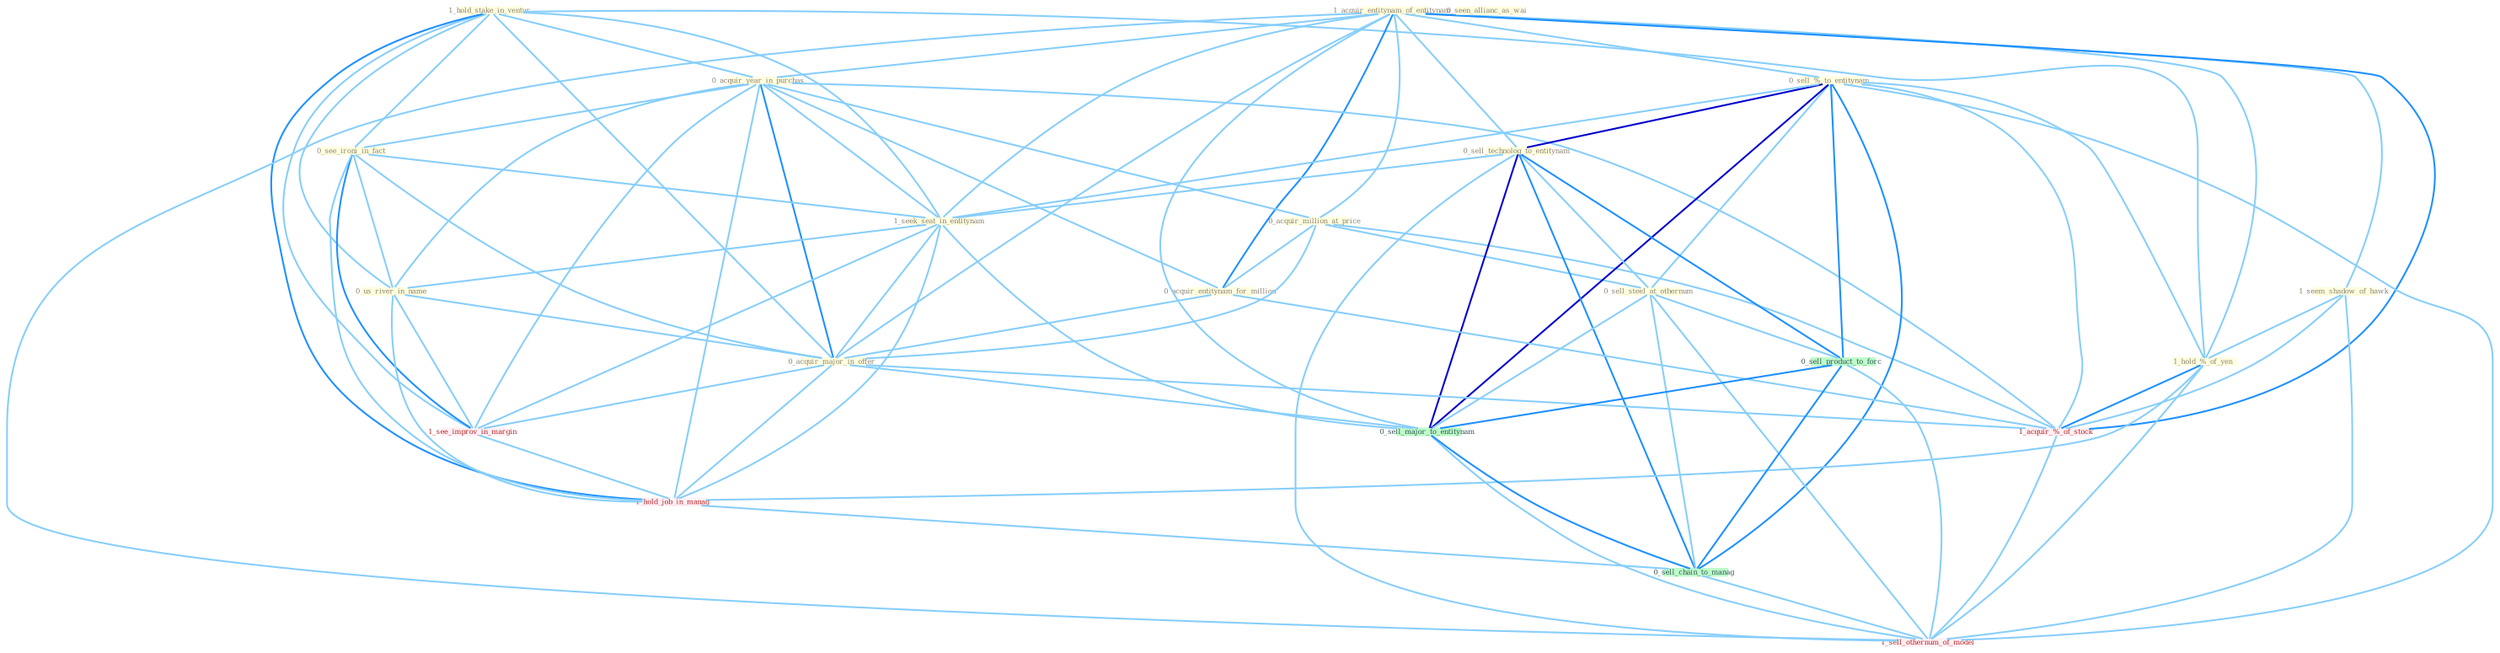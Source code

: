 Graph G{ 
    node
    [shape=polygon,style=filled,width=.5,height=.06,color="#BDFCC9",fixedsize=true,fontsize=4,
    fontcolor="#2f4f4f"];
    {node
    [color="#ffffe0", fontcolor="#8b7d6b"] "1_hold_stake_in_ventur " "1_acquir_entitynam_of_entitynam " "0_seen_allianc_as_wai " "0_acquir_year_in_purchas " "1_seem_shadow_of_hawk " "0_see_ironi_in_fact " "0_acquir_million_at_price " "0_sell_%_to_entitynam " "0_sell_technolog_to_entitynam " "1_seek_seat_in_entitynam " "0_acquir_entitynam_for_million " "0_us_river_in_name " "1_hold_%_of_yen " "0_acquir_major_in_offer " "0_sell_steel_at_othernum "}
{node [color="#fff0f5", fontcolor="#b22222"] "1_see_improv_in_margin " "1_acquir_%_of_stock " "1_hold_job_in_manag " "1_sell_othernum_of_model "}
edge [color="#B0E2FF"];

	"1_hold_stake_in_ventur " -- "0_acquir_year_in_purchas " [w="1", color="#87cefa" ];
	"1_hold_stake_in_ventur " -- "0_see_ironi_in_fact " [w="1", color="#87cefa" ];
	"1_hold_stake_in_ventur " -- "1_seek_seat_in_entitynam " [w="1", color="#87cefa" ];
	"1_hold_stake_in_ventur " -- "0_us_river_in_name " [w="1", color="#87cefa" ];
	"1_hold_stake_in_ventur " -- "1_hold_%_of_yen " [w="1", color="#87cefa" ];
	"1_hold_stake_in_ventur " -- "0_acquir_major_in_offer " [w="1", color="#87cefa" ];
	"1_hold_stake_in_ventur " -- "1_see_improv_in_margin " [w="1", color="#87cefa" ];
	"1_hold_stake_in_ventur " -- "1_hold_job_in_manag " [w="2", color="#1e90ff" , len=0.8];
	"1_acquir_entitynam_of_entitynam " -- "0_acquir_year_in_purchas " [w="1", color="#87cefa" ];
	"1_acquir_entitynam_of_entitynam " -- "1_seem_shadow_of_hawk " [w="1", color="#87cefa" ];
	"1_acquir_entitynam_of_entitynam " -- "0_acquir_million_at_price " [w="1", color="#87cefa" ];
	"1_acquir_entitynam_of_entitynam " -- "0_sell_%_to_entitynam " [w="1", color="#87cefa" ];
	"1_acquir_entitynam_of_entitynam " -- "0_sell_technolog_to_entitynam " [w="1", color="#87cefa" ];
	"1_acquir_entitynam_of_entitynam " -- "1_seek_seat_in_entitynam " [w="1", color="#87cefa" ];
	"1_acquir_entitynam_of_entitynam " -- "0_acquir_entitynam_for_million " [w="2", color="#1e90ff" , len=0.8];
	"1_acquir_entitynam_of_entitynam " -- "1_hold_%_of_yen " [w="1", color="#87cefa" ];
	"1_acquir_entitynam_of_entitynam " -- "0_acquir_major_in_offer " [w="1", color="#87cefa" ];
	"1_acquir_entitynam_of_entitynam " -- "1_acquir_%_of_stock " [w="2", color="#1e90ff" , len=0.8];
	"1_acquir_entitynam_of_entitynam " -- "0_sell_major_to_entitynam " [w="1", color="#87cefa" ];
	"1_acquir_entitynam_of_entitynam " -- "1_sell_othernum_of_model " [w="1", color="#87cefa" ];
	"0_acquir_year_in_purchas " -- "0_see_ironi_in_fact " [w="1", color="#87cefa" ];
	"0_acquir_year_in_purchas " -- "0_acquir_million_at_price " [w="1", color="#87cefa" ];
	"0_acquir_year_in_purchas " -- "1_seek_seat_in_entitynam " [w="1", color="#87cefa" ];
	"0_acquir_year_in_purchas " -- "0_acquir_entitynam_for_million " [w="1", color="#87cefa" ];
	"0_acquir_year_in_purchas " -- "0_us_river_in_name " [w="1", color="#87cefa" ];
	"0_acquir_year_in_purchas " -- "0_acquir_major_in_offer " [w="2", color="#1e90ff" , len=0.8];
	"0_acquir_year_in_purchas " -- "1_see_improv_in_margin " [w="1", color="#87cefa" ];
	"0_acquir_year_in_purchas " -- "1_acquir_%_of_stock " [w="1", color="#87cefa" ];
	"0_acquir_year_in_purchas " -- "1_hold_job_in_manag " [w="1", color="#87cefa" ];
	"1_seem_shadow_of_hawk " -- "1_hold_%_of_yen " [w="1", color="#87cefa" ];
	"1_seem_shadow_of_hawk " -- "1_acquir_%_of_stock " [w="1", color="#87cefa" ];
	"1_seem_shadow_of_hawk " -- "1_sell_othernum_of_model " [w="1", color="#87cefa" ];
	"0_see_ironi_in_fact " -- "1_seek_seat_in_entitynam " [w="1", color="#87cefa" ];
	"0_see_ironi_in_fact " -- "0_us_river_in_name " [w="1", color="#87cefa" ];
	"0_see_ironi_in_fact " -- "0_acquir_major_in_offer " [w="1", color="#87cefa" ];
	"0_see_ironi_in_fact " -- "1_see_improv_in_margin " [w="2", color="#1e90ff" , len=0.8];
	"0_see_ironi_in_fact " -- "1_hold_job_in_manag " [w="1", color="#87cefa" ];
	"0_acquir_million_at_price " -- "0_acquir_entitynam_for_million " [w="1", color="#87cefa" ];
	"0_acquir_million_at_price " -- "0_acquir_major_in_offer " [w="1", color="#87cefa" ];
	"0_acquir_million_at_price " -- "0_sell_steel_at_othernum " [w="1", color="#87cefa" ];
	"0_acquir_million_at_price " -- "1_acquir_%_of_stock " [w="1", color="#87cefa" ];
	"0_sell_%_to_entitynam " -- "0_sell_technolog_to_entitynam " [w="3", color="#0000cd" , len=0.6];
	"0_sell_%_to_entitynam " -- "1_seek_seat_in_entitynam " [w="1", color="#87cefa" ];
	"0_sell_%_to_entitynam " -- "1_hold_%_of_yen " [w="1", color="#87cefa" ];
	"0_sell_%_to_entitynam " -- "0_sell_steel_at_othernum " [w="1", color="#87cefa" ];
	"0_sell_%_to_entitynam " -- "1_acquir_%_of_stock " [w="1", color="#87cefa" ];
	"0_sell_%_to_entitynam " -- "0_sell_product_to_forc " [w="2", color="#1e90ff" , len=0.8];
	"0_sell_%_to_entitynam " -- "0_sell_major_to_entitynam " [w="3", color="#0000cd" , len=0.6];
	"0_sell_%_to_entitynam " -- "0_sell_chain_to_manag " [w="2", color="#1e90ff" , len=0.8];
	"0_sell_%_to_entitynam " -- "1_sell_othernum_of_model " [w="1", color="#87cefa" ];
	"0_sell_technolog_to_entitynam " -- "1_seek_seat_in_entitynam " [w="1", color="#87cefa" ];
	"0_sell_technolog_to_entitynam " -- "0_sell_steel_at_othernum " [w="1", color="#87cefa" ];
	"0_sell_technolog_to_entitynam " -- "0_sell_product_to_forc " [w="2", color="#1e90ff" , len=0.8];
	"0_sell_technolog_to_entitynam " -- "0_sell_major_to_entitynam " [w="3", color="#0000cd" , len=0.6];
	"0_sell_technolog_to_entitynam " -- "0_sell_chain_to_manag " [w="2", color="#1e90ff" , len=0.8];
	"0_sell_technolog_to_entitynam " -- "1_sell_othernum_of_model " [w="1", color="#87cefa" ];
	"1_seek_seat_in_entitynam " -- "0_us_river_in_name " [w="1", color="#87cefa" ];
	"1_seek_seat_in_entitynam " -- "0_acquir_major_in_offer " [w="1", color="#87cefa" ];
	"1_seek_seat_in_entitynam " -- "1_see_improv_in_margin " [w="1", color="#87cefa" ];
	"1_seek_seat_in_entitynam " -- "1_hold_job_in_manag " [w="1", color="#87cefa" ];
	"1_seek_seat_in_entitynam " -- "0_sell_major_to_entitynam " [w="1", color="#87cefa" ];
	"0_acquir_entitynam_for_million " -- "0_acquir_major_in_offer " [w="1", color="#87cefa" ];
	"0_acquir_entitynam_for_million " -- "1_acquir_%_of_stock " [w="1", color="#87cefa" ];
	"0_us_river_in_name " -- "0_acquir_major_in_offer " [w="1", color="#87cefa" ];
	"0_us_river_in_name " -- "1_see_improv_in_margin " [w="1", color="#87cefa" ];
	"0_us_river_in_name " -- "1_hold_job_in_manag " [w="1", color="#87cefa" ];
	"1_hold_%_of_yen " -- "1_acquir_%_of_stock " [w="2", color="#1e90ff" , len=0.8];
	"1_hold_%_of_yen " -- "1_hold_job_in_manag " [w="1", color="#87cefa" ];
	"1_hold_%_of_yen " -- "1_sell_othernum_of_model " [w="1", color="#87cefa" ];
	"0_acquir_major_in_offer " -- "1_see_improv_in_margin " [w="1", color="#87cefa" ];
	"0_acquir_major_in_offer " -- "1_acquir_%_of_stock " [w="1", color="#87cefa" ];
	"0_acquir_major_in_offer " -- "1_hold_job_in_manag " [w="1", color="#87cefa" ];
	"0_acquir_major_in_offer " -- "0_sell_major_to_entitynam " [w="1", color="#87cefa" ];
	"0_sell_steel_at_othernum " -- "0_sell_product_to_forc " [w="1", color="#87cefa" ];
	"0_sell_steel_at_othernum " -- "0_sell_major_to_entitynam " [w="1", color="#87cefa" ];
	"0_sell_steel_at_othernum " -- "0_sell_chain_to_manag " [w="1", color="#87cefa" ];
	"0_sell_steel_at_othernum " -- "1_sell_othernum_of_model " [w="1", color="#87cefa" ];
	"1_see_improv_in_margin " -- "1_hold_job_in_manag " [w="1", color="#87cefa" ];
	"1_acquir_%_of_stock " -- "1_sell_othernum_of_model " [w="1", color="#87cefa" ];
	"1_hold_job_in_manag " -- "0_sell_chain_to_manag " [w="1", color="#87cefa" ];
	"0_sell_product_to_forc " -- "0_sell_major_to_entitynam " [w="2", color="#1e90ff" , len=0.8];
	"0_sell_product_to_forc " -- "0_sell_chain_to_manag " [w="2", color="#1e90ff" , len=0.8];
	"0_sell_product_to_forc " -- "1_sell_othernum_of_model " [w="1", color="#87cefa" ];
	"0_sell_major_to_entitynam " -- "0_sell_chain_to_manag " [w="2", color="#1e90ff" , len=0.8];
	"0_sell_major_to_entitynam " -- "1_sell_othernum_of_model " [w="1", color="#87cefa" ];
	"0_sell_chain_to_manag " -- "1_sell_othernum_of_model " [w="1", color="#87cefa" ];
}